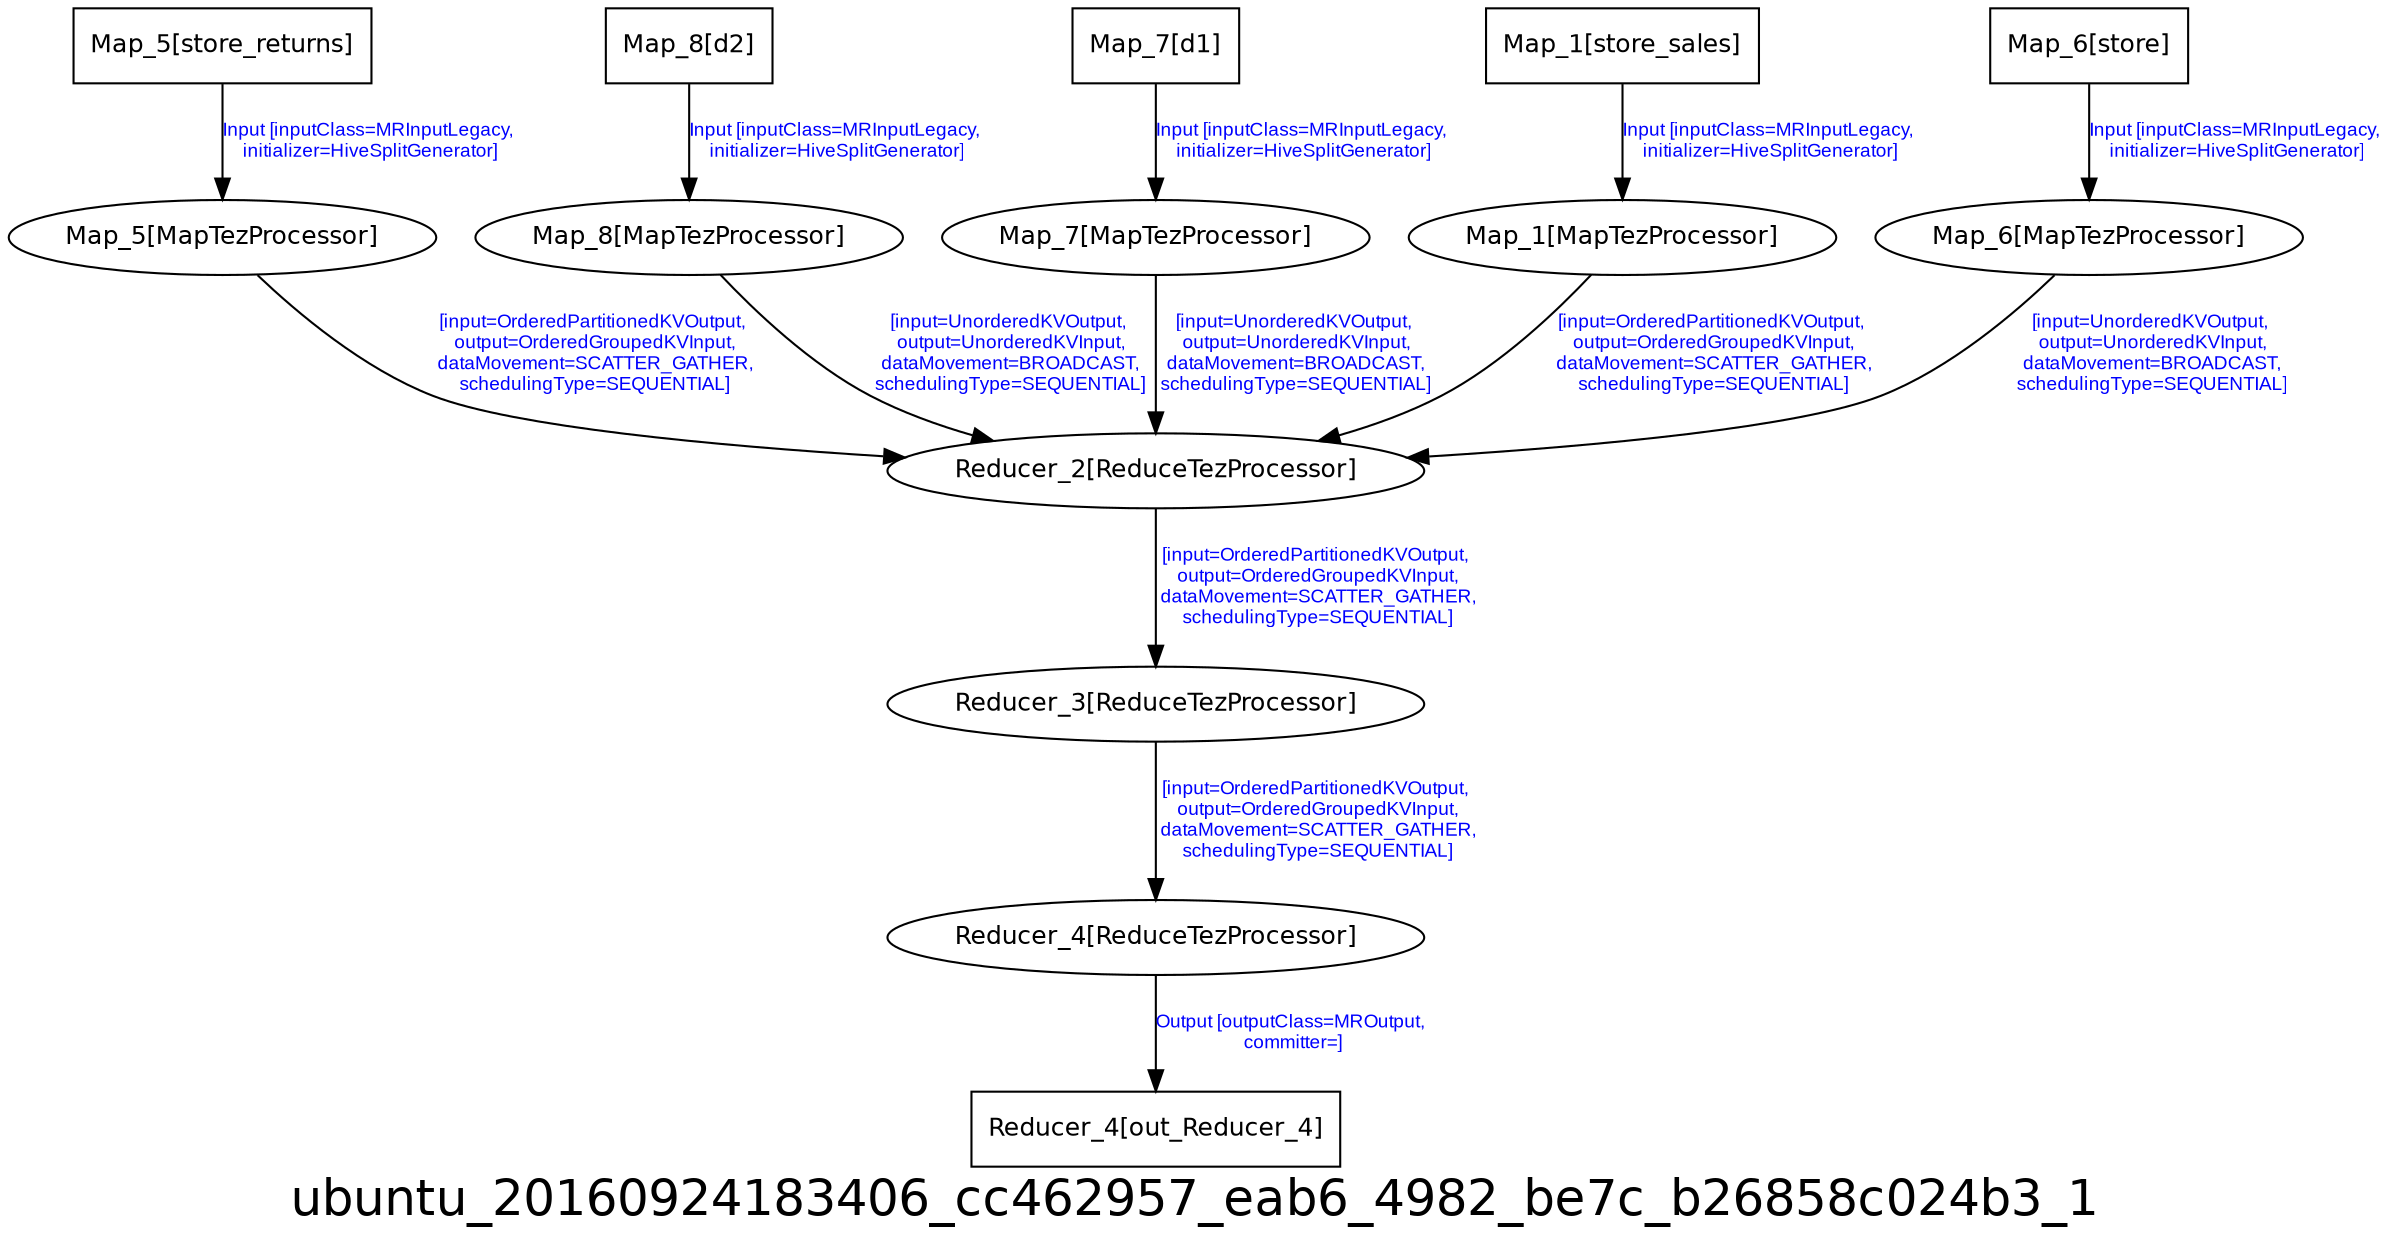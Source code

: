 digraph ubuntu_20160924183406_cc462957_eab6_4982_be7c_b26858c024b3_1 {
graph [ label="ubuntu_20160924183406_cc462957_eab6_4982_be7c_b26858c024b3_1", fontsize=24, fontname=Helvetica];
node [fontsize=12, fontname=Helvetica];
edge [fontsize=9, fontcolor=blue, fontname=Arial];
"ubuntu_20160924183406_cc462957_eab6_4982_be7c_b26858c024b3_1.Map_5_store_returns" [ label = "Map_5[store_returns]", shape = "box" ];
"ubuntu_20160924183406_cc462957_eab6_4982_be7c_b26858c024b3_1.Map_5_store_returns" -> "ubuntu_20160924183406_cc462957_eab6_4982_be7c_b26858c024b3_1.Map_5" [ label = "Input [inputClass=MRInputLegacy,\n initializer=HiveSplitGenerator]" ];
"ubuntu_20160924183406_cc462957_eab6_4982_be7c_b26858c024b3_1.Map_5" [ label = "Map_5[MapTezProcessor]" ];
"ubuntu_20160924183406_cc462957_eab6_4982_be7c_b26858c024b3_1.Map_5" -> "ubuntu_20160924183406_cc462957_eab6_4982_be7c_b26858c024b3_1.Reducer_2" [ label = "[input=OrderedPartitionedKVOutput,\n output=OrderedGroupedKVInput,\n dataMovement=SCATTER_GATHER,\n schedulingType=SEQUENTIAL]" ];
"ubuntu_20160924183406_cc462957_eab6_4982_be7c_b26858c024b3_1.Reducer_3" [ label = "Reducer_3[ReduceTezProcessor]" ];
"ubuntu_20160924183406_cc462957_eab6_4982_be7c_b26858c024b3_1.Reducer_3" -> "ubuntu_20160924183406_cc462957_eab6_4982_be7c_b26858c024b3_1.Reducer_4" [ label = "[input=OrderedPartitionedKVOutput,\n output=OrderedGroupedKVInput,\n dataMovement=SCATTER_GATHER,\n schedulingType=SEQUENTIAL]" ];
"ubuntu_20160924183406_cc462957_eab6_4982_be7c_b26858c024b3_1.Map_8_d2" [ label = "Map_8[d2]", shape = "box" ];
"ubuntu_20160924183406_cc462957_eab6_4982_be7c_b26858c024b3_1.Map_8_d2" -> "ubuntu_20160924183406_cc462957_eab6_4982_be7c_b26858c024b3_1.Map_8" [ label = "Input [inputClass=MRInputLegacy,\n initializer=HiveSplitGenerator]" ];
"ubuntu_20160924183406_cc462957_eab6_4982_be7c_b26858c024b3_1.Reducer_2" [ label = "Reducer_2[ReduceTezProcessor]" ];
"ubuntu_20160924183406_cc462957_eab6_4982_be7c_b26858c024b3_1.Reducer_2" -> "ubuntu_20160924183406_cc462957_eab6_4982_be7c_b26858c024b3_1.Reducer_3" [ label = "[input=OrderedPartitionedKVOutput,\n output=OrderedGroupedKVInput,\n dataMovement=SCATTER_GATHER,\n schedulingType=SEQUENTIAL]" ];
"ubuntu_20160924183406_cc462957_eab6_4982_be7c_b26858c024b3_1.Reducer_4" [ label = "Reducer_4[ReduceTezProcessor]" ];
"ubuntu_20160924183406_cc462957_eab6_4982_be7c_b26858c024b3_1.Reducer_4" -> "ubuntu_20160924183406_cc462957_eab6_4982_be7c_b26858c024b3_1.Reducer_4_out_Reducer_4" [ label = "Output [outputClass=MROutput,\n committer=]" ];
"ubuntu_20160924183406_cc462957_eab6_4982_be7c_b26858c024b3_1.Reducer_4_out_Reducer_4" [ label = "Reducer_4[out_Reducer_4]", shape = "box" ];
"ubuntu_20160924183406_cc462957_eab6_4982_be7c_b26858c024b3_1.Map_7_d1" [ label = "Map_7[d1]", shape = "box" ];
"ubuntu_20160924183406_cc462957_eab6_4982_be7c_b26858c024b3_1.Map_7_d1" -> "ubuntu_20160924183406_cc462957_eab6_4982_be7c_b26858c024b3_1.Map_7" [ label = "Input [inputClass=MRInputLegacy,\n initializer=HiveSplitGenerator]" ];
"ubuntu_20160924183406_cc462957_eab6_4982_be7c_b26858c024b3_1.Map_1_store_sales" [ label = "Map_1[store_sales]", shape = "box" ];
"ubuntu_20160924183406_cc462957_eab6_4982_be7c_b26858c024b3_1.Map_1_store_sales" -> "ubuntu_20160924183406_cc462957_eab6_4982_be7c_b26858c024b3_1.Map_1" [ label = "Input [inputClass=MRInputLegacy,\n initializer=HiveSplitGenerator]" ];
"ubuntu_20160924183406_cc462957_eab6_4982_be7c_b26858c024b3_1.Map_6_store" [ label = "Map_6[store]", shape = "box" ];
"ubuntu_20160924183406_cc462957_eab6_4982_be7c_b26858c024b3_1.Map_6_store" -> "ubuntu_20160924183406_cc462957_eab6_4982_be7c_b26858c024b3_1.Map_6" [ label = "Input [inputClass=MRInputLegacy,\n initializer=HiveSplitGenerator]" ];
"ubuntu_20160924183406_cc462957_eab6_4982_be7c_b26858c024b3_1.Map_6" [ label = "Map_6[MapTezProcessor]" ];
"ubuntu_20160924183406_cc462957_eab6_4982_be7c_b26858c024b3_1.Map_6" -> "ubuntu_20160924183406_cc462957_eab6_4982_be7c_b26858c024b3_1.Reducer_2" [ label = "[input=UnorderedKVOutput,\n output=UnorderedKVInput,\n dataMovement=BROADCAST,\n schedulingType=SEQUENTIAL]" ];
"ubuntu_20160924183406_cc462957_eab6_4982_be7c_b26858c024b3_1.Map_7" [ label = "Map_7[MapTezProcessor]" ];
"ubuntu_20160924183406_cc462957_eab6_4982_be7c_b26858c024b3_1.Map_7" -> "ubuntu_20160924183406_cc462957_eab6_4982_be7c_b26858c024b3_1.Reducer_2" [ label = "[input=UnorderedKVOutput,\n output=UnorderedKVInput,\n dataMovement=BROADCAST,\n schedulingType=SEQUENTIAL]" ];
"ubuntu_20160924183406_cc462957_eab6_4982_be7c_b26858c024b3_1.Map_8" [ label = "Map_8[MapTezProcessor]" ];
"ubuntu_20160924183406_cc462957_eab6_4982_be7c_b26858c024b3_1.Map_8" -> "ubuntu_20160924183406_cc462957_eab6_4982_be7c_b26858c024b3_1.Reducer_2" [ label = "[input=UnorderedKVOutput,\n output=UnorderedKVInput,\n dataMovement=BROADCAST,\n schedulingType=SEQUENTIAL]" ];
"ubuntu_20160924183406_cc462957_eab6_4982_be7c_b26858c024b3_1.Map_1" [ label = "Map_1[MapTezProcessor]" ];
"ubuntu_20160924183406_cc462957_eab6_4982_be7c_b26858c024b3_1.Map_1" -> "ubuntu_20160924183406_cc462957_eab6_4982_be7c_b26858c024b3_1.Reducer_2" [ label = "[input=OrderedPartitionedKVOutput,\n output=OrderedGroupedKVInput,\n dataMovement=SCATTER_GATHER,\n schedulingType=SEQUENTIAL]" ];
}
